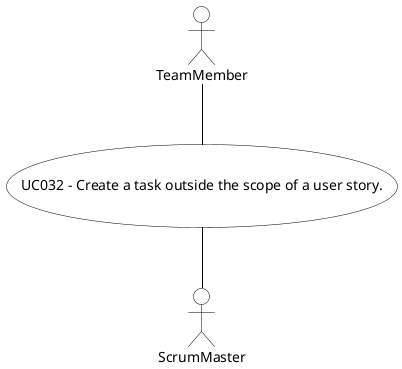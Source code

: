 @startuml
skinparam actor {
BackgroundColor #white
ArrowColor #black
BorderColor #black
}
skinparam usecase {
BackgroundColor #white
ArrowColor #black
BorderColor #black
}
actor TeamMember as TM
actor ScrumMaster as SM
usecase (UC032 - Create a task outside the scope of a user story.) as UC

:TM: -- UC
UC -- :SM:
@enduml




